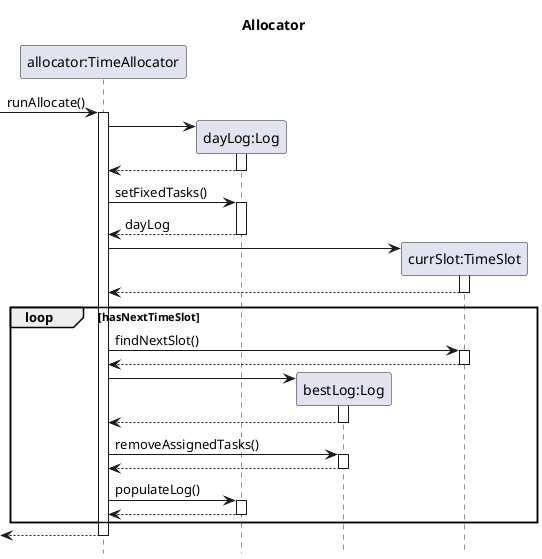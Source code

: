 @startuml
title Allocator
hide footbox

participant "allocator:TimeAllocator" as timeAllocator
participant "dayLog:Log" as log
participant "bestLog:Log" as Log
participant "currSlot:TimeSlot" as TimeSlot

->timeAllocator++: runAllocate()
timeAllocator->log**
activate log
return
timeAllocator->log++:setFixedTasks()
return dayLog
timeAllocator->TimeSlot**
activate TimeSlot
return
loop hasNextTimeSlot
timeAllocator->TimeSlot++:findNextSlot()
return
timeAllocator->Log**:
activate Log
return

timeAllocator->Log++:removeAssignedTasks()
return


timeAllocator->log++:populateLog()
return

end

<--timeAllocator--
@enduml